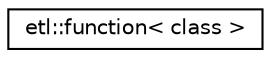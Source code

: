 digraph "Graphical Class Hierarchy"
{
  edge [fontname="Helvetica",fontsize="10",labelfontname="Helvetica",labelfontsize="10"];
  node [fontname="Helvetica",fontsize="10",shape=record];
  rankdir="LR";
  Node0 [label="etl::function\< class \>",height=0.2,width=0.4,color="black", fillcolor="white", style="filled",URL="$classetl_1_1function.html"];
}
